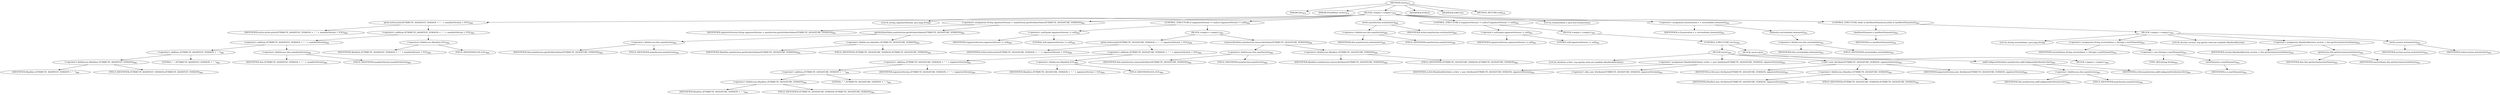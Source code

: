 digraph "write" {  
"1961" [label = <(METHOD,write)<SUB>879</SUB>> ]
"115" [label = <(PARAM,this)<SUB>879</SUB>> ]
"1962" [label = <(PARAM,PrintWriter writer)<SUB>879</SUB>> ]
"1963" [label = <(BLOCK,&lt;empty&gt;,&lt;empty&gt;)<SUB>879</SUB>> ]
"1964" [label = <(print,writer.print(ATTRIBUTE_MANIFEST_VERSION + &quot;: &quot; + manifestVersion + EOL))<SUB>880</SUB>> ]
"1965" [label = <(IDENTIFIER,writer,writer.print(ATTRIBUTE_MANIFEST_VERSION + &quot;: &quot; + manifestVersion + EOL))<SUB>880</SUB>> ]
"1966" [label = <(&lt;operator&gt;.addition,ATTRIBUTE_MANIFEST_VERSION + &quot;: &quot; + manifestVersion + EOL)<SUB>880</SUB>> ]
"1967" [label = <(&lt;operator&gt;.addition,ATTRIBUTE_MANIFEST_VERSION + &quot;: &quot; + manifestVersion)<SUB>880</SUB>> ]
"1968" [label = <(&lt;operator&gt;.addition,ATTRIBUTE_MANIFEST_VERSION + &quot;: &quot;)<SUB>880</SUB>> ]
"1969" [label = <(&lt;operator&gt;.fieldAccess,Manifest.ATTRIBUTE_MANIFEST_VERSION)<SUB>880</SUB>> ]
"1970" [label = <(IDENTIFIER,Manifest,ATTRIBUTE_MANIFEST_VERSION + &quot;: &quot;)<SUB>880</SUB>> ]
"1971" [label = <(FIELD_IDENTIFIER,ATTRIBUTE_MANIFEST_VERSION,ATTRIBUTE_MANIFEST_VERSION)<SUB>880</SUB>> ]
"1972" [label = <(LITERAL,&quot;: &quot;,ATTRIBUTE_MANIFEST_VERSION + &quot;: &quot;)<SUB>880</SUB>> ]
"1973" [label = <(&lt;operator&gt;.fieldAccess,this.manifestVersion)<SUB>880</SUB>> ]
"1974" [label = <(IDENTIFIER,this,ATTRIBUTE_MANIFEST_VERSION + &quot;: &quot; + manifestVersion)<SUB>880</SUB>> ]
"1975" [label = <(FIELD_IDENTIFIER,manifestVersion,manifestVersion)<SUB>880</SUB>> ]
"1976" [label = <(&lt;operator&gt;.fieldAccess,Manifest.EOL)<SUB>880</SUB>> ]
"1977" [label = <(IDENTIFIER,Manifest,ATTRIBUTE_MANIFEST_VERSION + &quot;: &quot; + manifestVersion + EOL)<SUB>880</SUB>> ]
"1978" [label = <(FIELD_IDENTIFIER,EOL,EOL)<SUB>880</SUB>> ]
"1979" [label = <(LOCAL,String signatureVersion: java.lang.String)> ]
"1980" [label = <(&lt;operator&gt;.assignment,String signatureVersion = mainSection.getAttributeValue(ATTRIBUTE_SIGNATURE_VERSION))<SUB>881</SUB>> ]
"1981" [label = <(IDENTIFIER,signatureVersion,String signatureVersion = mainSection.getAttributeValue(ATTRIBUTE_SIGNATURE_VERSION))<SUB>881</SUB>> ]
"1982" [label = <(getAttributeValue,mainSection.getAttributeValue(ATTRIBUTE_SIGNATURE_VERSION))<SUB>882</SUB>> ]
"1983" [label = <(&lt;operator&gt;.fieldAccess,this.mainSection)<SUB>882</SUB>> ]
"1984" [label = <(IDENTIFIER,this,mainSection.getAttributeValue(ATTRIBUTE_SIGNATURE_VERSION))<SUB>882</SUB>> ]
"1985" [label = <(FIELD_IDENTIFIER,mainSection,mainSection)<SUB>882</SUB>> ]
"1986" [label = <(&lt;operator&gt;.fieldAccess,Manifest.ATTRIBUTE_SIGNATURE_VERSION)<SUB>882</SUB>> ]
"1987" [label = <(IDENTIFIER,Manifest,mainSection.getAttributeValue(ATTRIBUTE_SIGNATURE_VERSION))<SUB>882</SUB>> ]
"1988" [label = <(FIELD_IDENTIFIER,ATTRIBUTE_SIGNATURE_VERSION,ATTRIBUTE_SIGNATURE_VERSION)<SUB>882</SUB>> ]
"1989" [label = <(CONTROL_STRUCTURE,if (signatureVersion != null),if (signatureVersion != null))<SUB>883</SUB>> ]
"1990" [label = <(&lt;operator&gt;.notEquals,signatureVersion != null)<SUB>883</SUB>> ]
"1991" [label = <(IDENTIFIER,signatureVersion,signatureVersion != null)<SUB>883</SUB>> ]
"1992" [label = <(LITERAL,null,signatureVersion != null)<SUB>883</SUB>> ]
"1993" [label = <(BLOCK,&lt;empty&gt;,&lt;empty&gt;)<SUB>883</SUB>> ]
"1994" [label = <(print,writer.print(ATTRIBUTE_SIGNATURE_VERSION + &quot;: &quot; + signatureVersion + EOL))<SUB>884</SUB>> ]
"1995" [label = <(IDENTIFIER,writer,writer.print(ATTRIBUTE_SIGNATURE_VERSION + &quot;: &quot; + signatureVersion + EOL))<SUB>884</SUB>> ]
"1996" [label = <(&lt;operator&gt;.addition,ATTRIBUTE_SIGNATURE_VERSION + &quot;: &quot; + signatureVersion + EOL)<SUB>884</SUB>> ]
"1997" [label = <(&lt;operator&gt;.addition,ATTRIBUTE_SIGNATURE_VERSION + &quot;: &quot; + signatureVersion)<SUB>884</SUB>> ]
"1998" [label = <(&lt;operator&gt;.addition,ATTRIBUTE_SIGNATURE_VERSION + &quot;: &quot;)<SUB>884</SUB>> ]
"1999" [label = <(&lt;operator&gt;.fieldAccess,Manifest.ATTRIBUTE_SIGNATURE_VERSION)<SUB>884</SUB>> ]
"2000" [label = <(IDENTIFIER,Manifest,ATTRIBUTE_SIGNATURE_VERSION + &quot;: &quot;)<SUB>884</SUB>> ]
"2001" [label = <(FIELD_IDENTIFIER,ATTRIBUTE_SIGNATURE_VERSION,ATTRIBUTE_SIGNATURE_VERSION)<SUB>884</SUB>> ]
"2002" [label = <(LITERAL,&quot;: &quot;,ATTRIBUTE_SIGNATURE_VERSION + &quot;: &quot;)<SUB>884</SUB>> ]
"2003" [label = <(IDENTIFIER,signatureVersion,ATTRIBUTE_SIGNATURE_VERSION + &quot;: &quot; + signatureVersion)<SUB>885</SUB>> ]
"2004" [label = <(&lt;operator&gt;.fieldAccess,Manifest.EOL)<SUB>885</SUB>> ]
"2005" [label = <(IDENTIFIER,Manifest,ATTRIBUTE_SIGNATURE_VERSION + &quot;: &quot; + signatureVersion + EOL)<SUB>885</SUB>> ]
"2006" [label = <(FIELD_IDENTIFIER,EOL,EOL)<SUB>885</SUB>> ]
"2007" [label = <(removeAttribute,mainSection.removeAttribute(ATTRIBUTE_SIGNATURE_VERSION))<SUB>886</SUB>> ]
"2008" [label = <(&lt;operator&gt;.fieldAccess,this.mainSection)<SUB>886</SUB>> ]
"2009" [label = <(IDENTIFIER,this,mainSection.removeAttribute(ATTRIBUTE_SIGNATURE_VERSION))<SUB>886</SUB>> ]
"2010" [label = <(FIELD_IDENTIFIER,mainSection,mainSection)<SUB>886</SUB>> ]
"2011" [label = <(&lt;operator&gt;.fieldAccess,Manifest.ATTRIBUTE_SIGNATURE_VERSION)<SUB>886</SUB>> ]
"2012" [label = <(IDENTIFIER,Manifest,mainSection.removeAttribute(ATTRIBUTE_SIGNATURE_VERSION))<SUB>886</SUB>> ]
"2013" [label = <(FIELD_IDENTIFIER,ATTRIBUTE_SIGNATURE_VERSION,ATTRIBUTE_SIGNATURE_VERSION)<SUB>886</SUB>> ]
"2014" [label = <(write,mainSection.write(writer))<SUB>888</SUB>> ]
"2015" [label = <(&lt;operator&gt;.fieldAccess,this.mainSection)<SUB>888</SUB>> ]
"2016" [label = <(IDENTIFIER,this,mainSection.write(writer))<SUB>888</SUB>> ]
"2017" [label = <(FIELD_IDENTIFIER,mainSection,mainSection)<SUB>888</SUB>> ]
"2018" [label = <(IDENTIFIER,writer,mainSection.write(writer))<SUB>888</SUB>> ]
"2019" [label = <(CONTROL_STRUCTURE,if (signatureVersion != null),if (signatureVersion != null))<SUB>891</SUB>> ]
"2020" [label = <(&lt;operator&gt;.notEquals,signatureVersion != null)<SUB>891</SUB>> ]
"2021" [label = <(IDENTIFIER,signatureVersion,signatureVersion != null)<SUB>891</SUB>> ]
"2022" [label = <(LITERAL,null,signatureVersion != null)<SUB>891</SUB>> ]
"2023" [label = <(BLOCK,&lt;empty&gt;,&lt;empty&gt;)<SUB>891</SUB>> ]
"2024" [label = <(CONTROL_STRUCTURE,try,try)<SUB>892</SUB>> ]
"2025" [label = <(BLOCK,try,try)<SUB>892</SUB>> ]
"113" [label = <(LOCAL,Attribute svAttr: org.apache.tools.ant.taskdefs.Manifest$Attribute)> ]
"2026" [label = <(&lt;operator&gt;.assignment,Manifest$Attribute svAttr = new Attribute(ATTRIBUTE_SIGNATURE_VERSION, signatureVersion))<SUB>893</SUB>> ]
"2027" [label = <(IDENTIFIER,svAttr,Manifest$Attribute svAttr = new Attribute(ATTRIBUTE_SIGNATURE_VERSION, signatureVersion))<SUB>893</SUB>> ]
"2028" [label = <(&lt;operator&gt;.alloc,new Attribute(ATTRIBUTE_SIGNATURE_VERSION, signatureVersion))<SUB>893</SUB>> ]
"2029" [label = <(&lt;init&gt;,new Attribute(ATTRIBUTE_SIGNATURE_VERSION, signatureVersion))<SUB>893</SUB>> ]
"112" [label = <(IDENTIFIER,svAttr,new Attribute(ATTRIBUTE_SIGNATURE_VERSION, signatureVersion))<SUB>893</SUB>> ]
"2030" [label = <(&lt;operator&gt;.fieldAccess,Manifest.ATTRIBUTE_SIGNATURE_VERSION)<SUB>893</SUB>> ]
"2031" [label = <(IDENTIFIER,Manifest,new Attribute(ATTRIBUTE_SIGNATURE_VERSION, signatureVersion))<SUB>893</SUB>> ]
"2032" [label = <(FIELD_IDENTIFIER,ATTRIBUTE_SIGNATURE_VERSION,ATTRIBUTE_SIGNATURE_VERSION)<SUB>893</SUB>> ]
"2033" [label = <(IDENTIFIER,signatureVersion,new Attribute(ATTRIBUTE_SIGNATURE_VERSION, signatureVersion))<SUB>894</SUB>> ]
"2034" [label = <(addConfiguredAttribute,mainSection.addConfiguredAttribute(svAttr))<SUB>895</SUB>> ]
"2035" [label = <(&lt;operator&gt;.fieldAccess,this.mainSection)<SUB>895</SUB>> ]
"2036" [label = <(IDENTIFIER,this,mainSection.addConfiguredAttribute(svAttr))<SUB>895</SUB>> ]
"2037" [label = <(FIELD_IDENTIFIER,mainSection,mainSection)<SUB>895</SUB>> ]
"2038" [label = <(IDENTIFIER,svAttr,mainSection.addConfiguredAttribute(svAttr))<SUB>895</SUB>> ]
"2039" [label = <(BLOCK,catch,catch)> ]
"2040" [label = <(BLOCK,&lt;empty&gt;,&lt;empty&gt;)<SUB>896</SUB>> ]
"2041" [label = <(LOCAL,Enumeration e: java.util.Enumeration)> ]
"2042" [label = <(&lt;operator&gt;.assignment,Enumeration e = sectionIndex.elements())<SUB>901</SUB>> ]
"2043" [label = <(IDENTIFIER,e,Enumeration e = sectionIndex.elements())<SUB>901</SUB>> ]
"2044" [label = <(elements,sectionIndex.elements())<SUB>901</SUB>> ]
"2045" [label = <(&lt;operator&gt;.fieldAccess,this.sectionIndex)<SUB>901</SUB>> ]
"2046" [label = <(IDENTIFIER,this,sectionIndex.elements())<SUB>901</SUB>> ]
"2047" [label = <(FIELD_IDENTIFIER,sectionIndex,sectionIndex)<SUB>901</SUB>> ]
"2048" [label = <(CONTROL_STRUCTURE,while (e.hasMoreElements()),while (e.hasMoreElements()))<SUB>902</SUB>> ]
"2049" [label = <(hasMoreElements,e.hasMoreElements())<SUB>902</SUB>> ]
"2050" [label = <(IDENTIFIER,e,e.hasMoreElements())<SUB>902</SUB>> ]
"2051" [label = <(BLOCK,&lt;empty&gt;,&lt;empty&gt;)<SUB>902</SUB>> ]
"2052" [label = <(LOCAL,String sectionName: java.lang.String)> ]
"2053" [label = <(&lt;operator&gt;.assignment,String sectionName = (String) e.nextElement())<SUB>903</SUB>> ]
"2054" [label = <(IDENTIFIER,sectionName,String sectionName = (String) e.nextElement())<SUB>903</SUB>> ]
"2055" [label = <(&lt;operator&gt;.cast,(String) e.nextElement())<SUB>903</SUB>> ]
"2056" [label = <(TYPE_REF,String,String)<SUB>903</SUB>> ]
"2057" [label = <(nextElement,e.nextElement())<SUB>903</SUB>> ]
"2058" [label = <(IDENTIFIER,e,e.nextElement())<SUB>903</SUB>> ]
"2059" [label = <(LOCAL,Section section: org.apache.tools.ant.taskdefs.Manifest$Section)> ]
"2060" [label = <(&lt;operator&gt;.assignment,Manifest$Section section = this.getSection(sectionName))<SUB>904</SUB>> ]
"2061" [label = <(IDENTIFIER,section,Manifest$Section section = this.getSection(sectionName))<SUB>904</SUB>> ]
"2062" [label = <(getSection,this.getSection(sectionName))<SUB>904</SUB>> ]
"114" [label = <(IDENTIFIER,this,this.getSection(sectionName))<SUB>904</SUB>> ]
"2063" [label = <(IDENTIFIER,sectionName,this.getSection(sectionName))<SUB>904</SUB>> ]
"2064" [label = <(write,section.write(writer))<SUB>905</SUB>> ]
"2065" [label = <(IDENTIFIER,section,section.write(writer))<SUB>905</SUB>> ]
"2066" [label = <(IDENTIFIER,writer,section.write(writer))<SUB>905</SUB>> ]
"2067" [label = <(MODIFIER,PUBLIC)> ]
"2068" [label = <(MODIFIER,VIRTUAL)> ]
"2069" [label = <(METHOD_RETURN,void)<SUB>879</SUB>> ]
  "1961" -> "115" 
  "1961" -> "1962" 
  "1961" -> "1963" 
  "1961" -> "2067" 
  "1961" -> "2068" 
  "1961" -> "2069" 
  "1963" -> "1964" 
  "1963" -> "1979" 
  "1963" -> "1980" 
  "1963" -> "1989" 
  "1963" -> "2014" 
  "1963" -> "2019" 
  "1963" -> "2041" 
  "1963" -> "2042" 
  "1963" -> "2048" 
  "1964" -> "1965" 
  "1964" -> "1966" 
  "1966" -> "1967" 
  "1966" -> "1976" 
  "1967" -> "1968" 
  "1967" -> "1973" 
  "1968" -> "1969" 
  "1968" -> "1972" 
  "1969" -> "1970" 
  "1969" -> "1971" 
  "1973" -> "1974" 
  "1973" -> "1975" 
  "1976" -> "1977" 
  "1976" -> "1978" 
  "1980" -> "1981" 
  "1980" -> "1982" 
  "1982" -> "1983" 
  "1982" -> "1986" 
  "1983" -> "1984" 
  "1983" -> "1985" 
  "1986" -> "1987" 
  "1986" -> "1988" 
  "1989" -> "1990" 
  "1989" -> "1993" 
  "1990" -> "1991" 
  "1990" -> "1992" 
  "1993" -> "1994" 
  "1993" -> "2007" 
  "1994" -> "1995" 
  "1994" -> "1996" 
  "1996" -> "1997" 
  "1996" -> "2004" 
  "1997" -> "1998" 
  "1997" -> "2003" 
  "1998" -> "1999" 
  "1998" -> "2002" 
  "1999" -> "2000" 
  "1999" -> "2001" 
  "2004" -> "2005" 
  "2004" -> "2006" 
  "2007" -> "2008" 
  "2007" -> "2011" 
  "2008" -> "2009" 
  "2008" -> "2010" 
  "2011" -> "2012" 
  "2011" -> "2013" 
  "2014" -> "2015" 
  "2014" -> "2018" 
  "2015" -> "2016" 
  "2015" -> "2017" 
  "2019" -> "2020" 
  "2019" -> "2023" 
  "2020" -> "2021" 
  "2020" -> "2022" 
  "2023" -> "2024" 
  "2024" -> "2025" 
  "2024" -> "2039" 
  "2025" -> "113" 
  "2025" -> "2026" 
  "2025" -> "2029" 
  "2025" -> "2034" 
  "2026" -> "2027" 
  "2026" -> "2028" 
  "2029" -> "112" 
  "2029" -> "2030" 
  "2029" -> "2033" 
  "2030" -> "2031" 
  "2030" -> "2032" 
  "2034" -> "2035" 
  "2034" -> "2038" 
  "2035" -> "2036" 
  "2035" -> "2037" 
  "2039" -> "2040" 
  "2042" -> "2043" 
  "2042" -> "2044" 
  "2044" -> "2045" 
  "2045" -> "2046" 
  "2045" -> "2047" 
  "2048" -> "2049" 
  "2048" -> "2051" 
  "2049" -> "2050" 
  "2051" -> "2052" 
  "2051" -> "2053" 
  "2051" -> "2059" 
  "2051" -> "2060" 
  "2051" -> "2064" 
  "2053" -> "2054" 
  "2053" -> "2055" 
  "2055" -> "2056" 
  "2055" -> "2057" 
  "2057" -> "2058" 
  "2060" -> "2061" 
  "2060" -> "2062" 
  "2062" -> "114" 
  "2062" -> "2063" 
  "2064" -> "2065" 
  "2064" -> "2066" 
}
